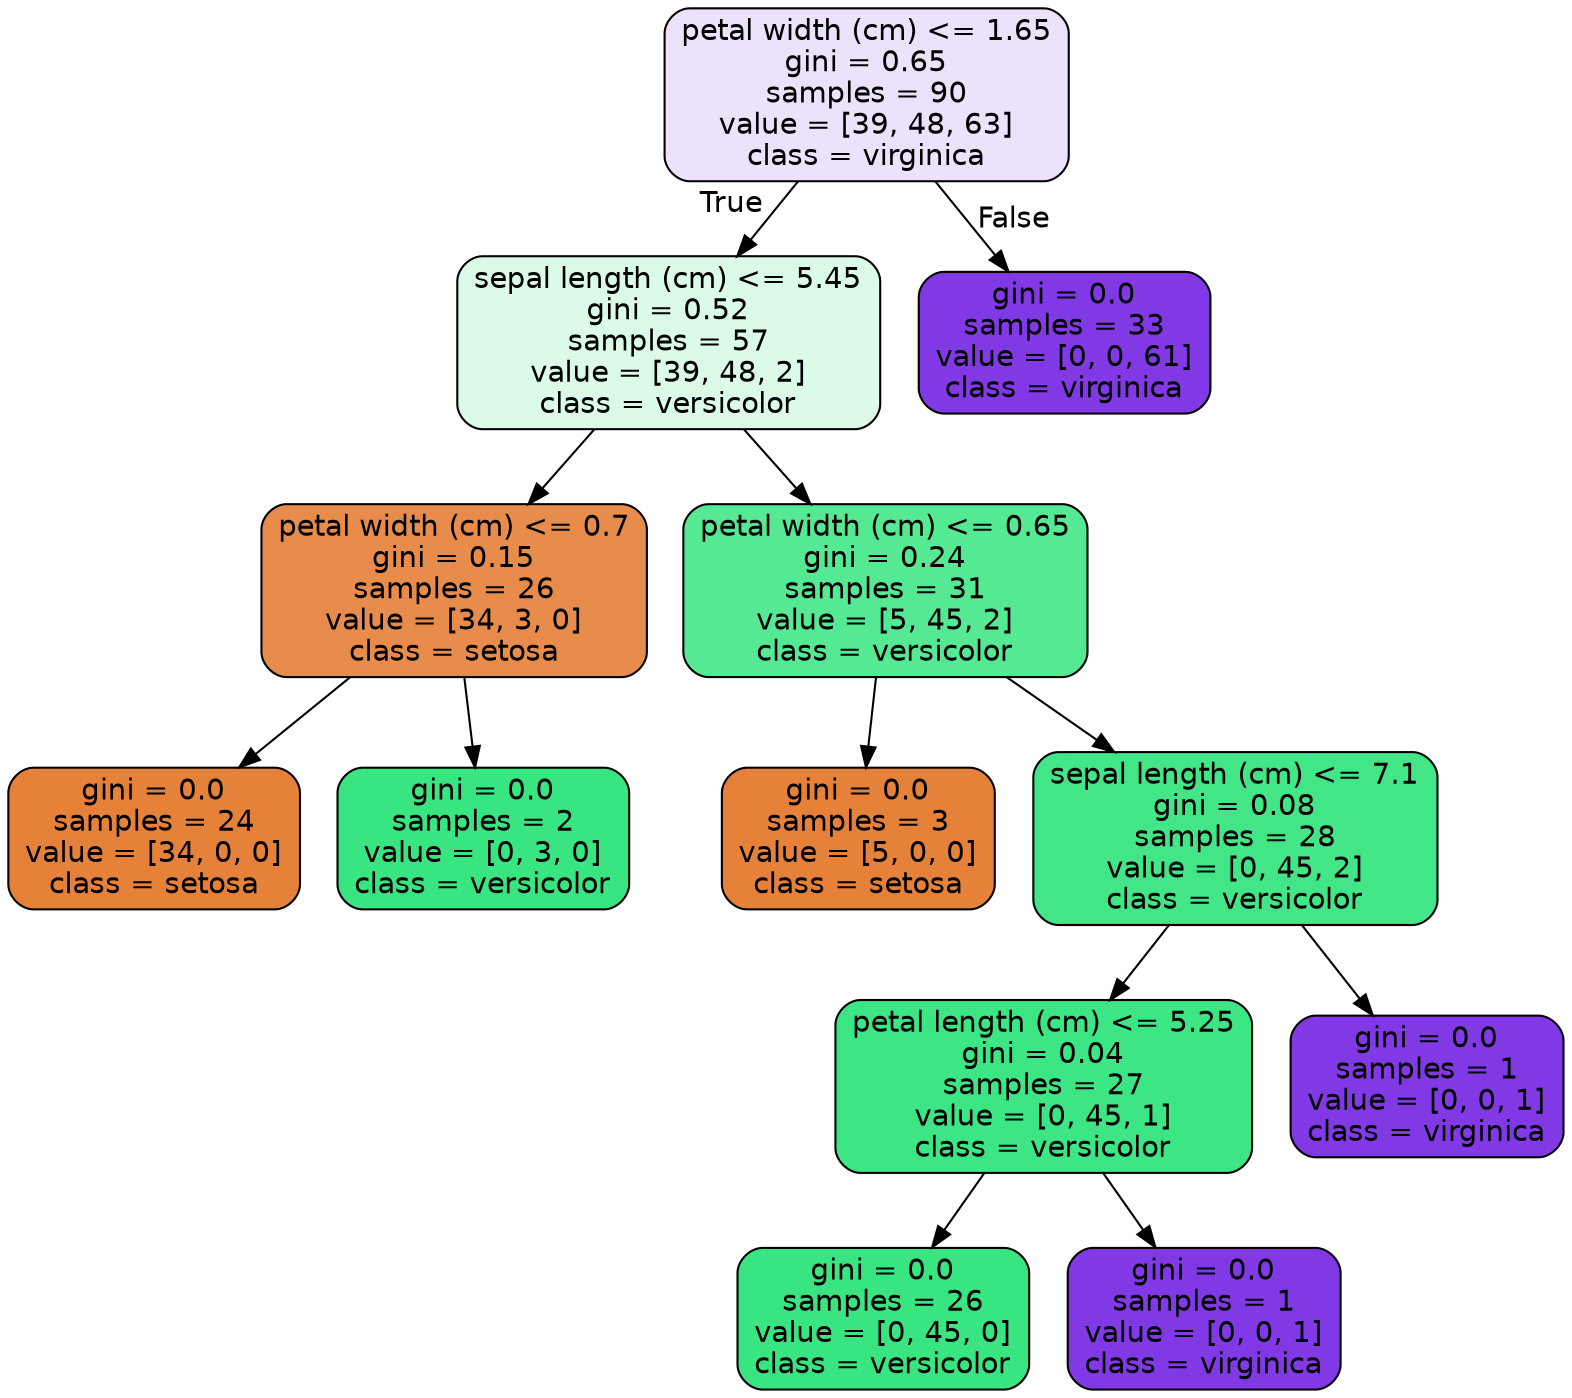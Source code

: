 digraph Tree {
node [shape=box, style="filled, rounded", color="black", fontname="helvetica"] ;
edge [fontname="helvetica"] ;
0 [label="petal width (cm) <= 1.65\ngini = 0.65\nsamples = 90\nvalue = [39, 48, 63]\nclass = virginica", fillcolor="#ece2fb"] ;
1 [label="sepal length (cm) <= 5.45\ngini = 0.52\nsamples = 57\nvalue = [39, 48, 2]\nclass = versicolor", fillcolor="#dbfae8"] ;
0 -> 1 [labeldistance=2.5, labelangle=45, headlabel="True"] ;
2 [label="petal width (cm) <= 0.7\ngini = 0.15\nsamples = 26\nvalue = [34, 3, 0]\nclass = setosa", fillcolor="#e78c4a"] ;
1 -> 2 ;
3 [label="gini = 0.0\nsamples = 24\nvalue = [34, 0, 0]\nclass = setosa", fillcolor="#e58139"] ;
2 -> 3 ;
4 [label="gini = 0.0\nsamples = 2\nvalue = [0, 3, 0]\nclass = versicolor", fillcolor="#39e581"] ;
2 -> 4 ;
5 [label="petal width (cm) <= 0.65\ngini = 0.24\nsamples = 31\nvalue = [5, 45, 2]\nclass = versicolor", fillcolor="#56e994"] ;
1 -> 5 ;
6 [label="gini = 0.0\nsamples = 3\nvalue = [5, 0, 0]\nclass = setosa", fillcolor="#e58139"] ;
5 -> 6 ;
7 [label="sepal length (cm) <= 7.1\ngini = 0.08\nsamples = 28\nvalue = [0, 45, 2]\nclass = versicolor", fillcolor="#42e687"] ;
5 -> 7 ;
8 [label="petal length (cm) <= 5.25\ngini = 0.04\nsamples = 27\nvalue = [0, 45, 1]\nclass = versicolor", fillcolor="#3de684"] ;
7 -> 8 ;
9 [label="gini = 0.0\nsamples = 26\nvalue = [0, 45, 0]\nclass = versicolor", fillcolor="#39e581"] ;
8 -> 9 ;
10 [label="gini = 0.0\nsamples = 1\nvalue = [0, 0, 1]\nclass = virginica", fillcolor="#8139e5"] ;
8 -> 10 ;
11 [label="gini = 0.0\nsamples = 1\nvalue = [0, 0, 1]\nclass = virginica", fillcolor="#8139e5"] ;
7 -> 11 ;
12 [label="gini = 0.0\nsamples = 33\nvalue = [0, 0, 61]\nclass = virginica", fillcolor="#8139e5"] ;
0 -> 12 [labeldistance=2.5, labelangle=-45, headlabel="False"] ;
}
